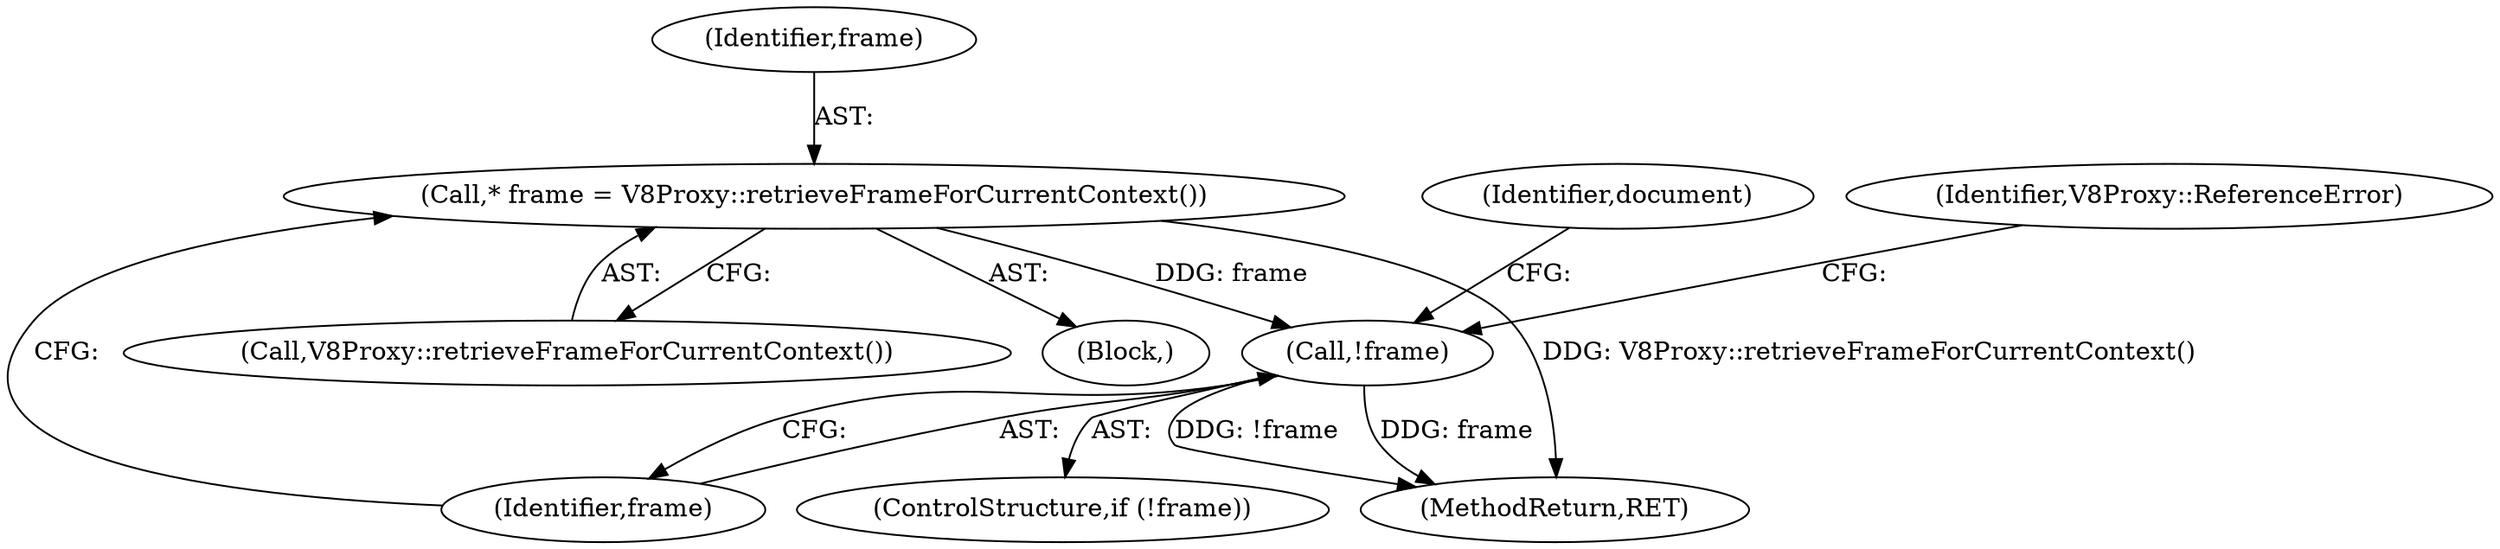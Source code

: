 digraph "0_Chrome_e9372a1bfd3588a80fcf49aa07321f0971dd6091_9@pointer" {
"1000118" [label="(Call,* frame = V8Proxy::retrieveFrameForCurrentContext())"];
"1000122" [label="(Call,!frame)"];
"1000122" [label="(Call,!frame)"];
"1000121" [label="(ControlStructure,if (!frame))"];
"1000120" [label="(Call,V8Proxy::retrieveFrameForCurrentContext())"];
"1000131" [label="(Identifier,document)"];
"1000118" [label="(Call,* frame = V8Proxy::retrieveFrameForCurrentContext())"];
"1000123" [label="(Identifier,frame)"];
"1000126" [label="(Identifier,V8Proxy::ReferenceError)"];
"1000102" [label="(Block,)"];
"1000119" [label="(Identifier,frame)"];
"1000178" [label="(MethodReturn,RET)"];
"1000118" -> "1000102"  [label="AST: "];
"1000118" -> "1000120"  [label="CFG: "];
"1000119" -> "1000118"  [label="AST: "];
"1000120" -> "1000118"  [label="AST: "];
"1000123" -> "1000118"  [label="CFG: "];
"1000118" -> "1000178"  [label="DDG: V8Proxy::retrieveFrameForCurrentContext()"];
"1000118" -> "1000122"  [label="DDG: frame"];
"1000122" -> "1000121"  [label="AST: "];
"1000122" -> "1000123"  [label="CFG: "];
"1000123" -> "1000122"  [label="AST: "];
"1000126" -> "1000122"  [label="CFG: "];
"1000131" -> "1000122"  [label="CFG: "];
"1000122" -> "1000178"  [label="DDG: !frame"];
"1000122" -> "1000178"  [label="DDG: frame"];
}
